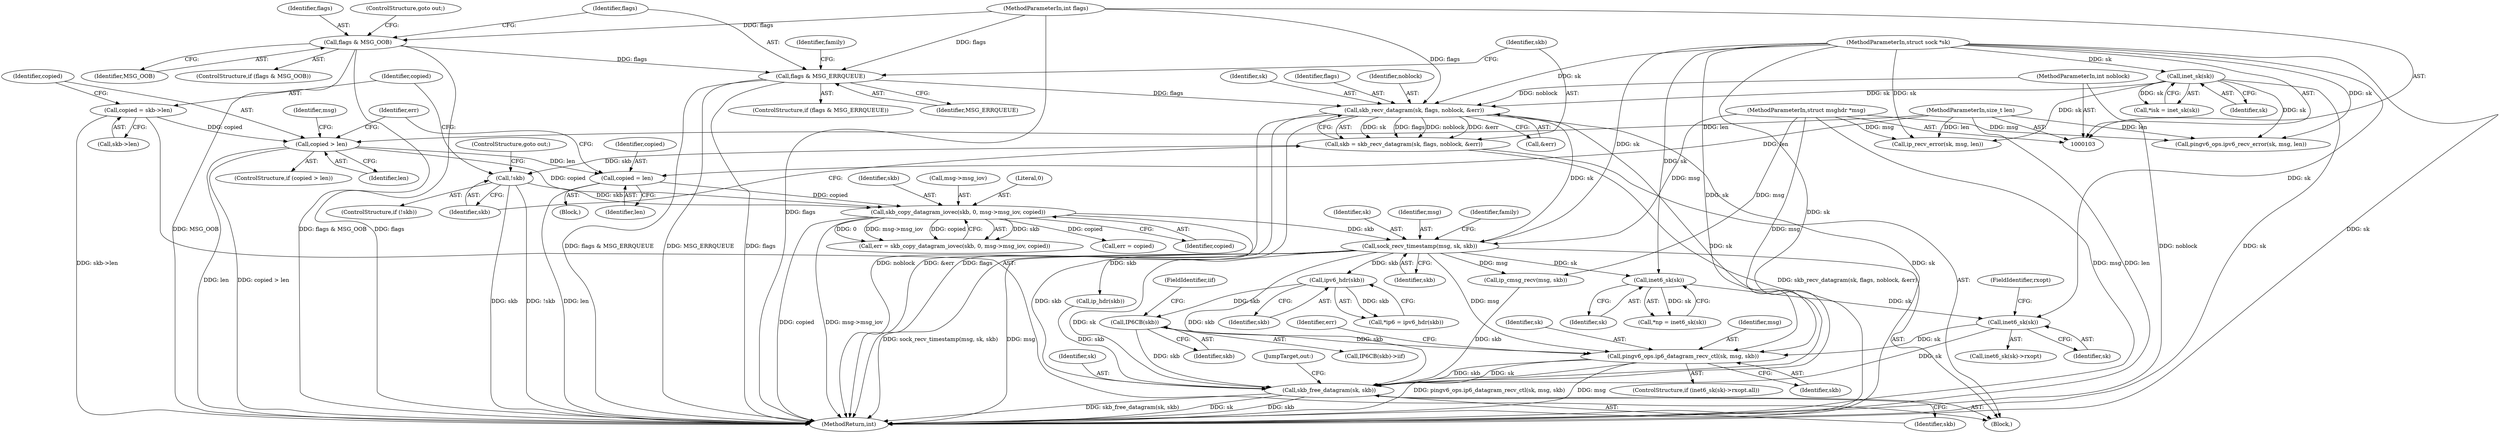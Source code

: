 digraph "0_linux_bceaa90240b6019ed73b49965eac7d167610be69_0@API" {
"1000350" [label="(Call,pingv6_ops.ip6_datagram_recv_ctl(sk, msg, skb))"];
"1000346" [label="(Call,inet6_sk(sk))"];
"1000277" [label="(Call,inet6_sk(sk))"];
"1000209" [label="(Call,sock_recv_timestamp(msg, sk, skb))"];
"1000106" [label="(MethodParameterIn,struct msghdr *msg)"];
"1000169" [label="(Call,skb_recv_datagram(sk, flags, noblock, &err))"];
"1000115" [label="(Call,inet_sk(sk))"];
"1000105" [label="(MethodParameterIn,struct sock *sk)"];
"1000142" [label="(Call,flags & MSG_ERRQUEUE)"];
"1000137" [label="(Call,flags & MSG_OOB)"];
"1000109" [label="(MethodParameterIn,int flags)"];
"1000108" [label="(MethodParameterIn,int noblock)"];
"1000199" [label="(Call,skb_copy_datagram_iovec(skb, 0, msg->msg_iov, copied))"];
"1000176" [label="(Call,!skb)"];
"1000167" [label="(Call,skb = skb_recv_datagram(sk, flags, noblock, &err))"];
"1000185" [label="(Call,copied > len)"];
"1000179" [label="(Call,copied = skb->len)"];
"1000107" [label="(MethodParameterIn,size_t len)"];
"1000194" [label="(Call,copied = len)"];
"1000334" [label="(Call,IP6CB(skb))"];
"1000282" [label="(Call,ipv6_hdr(skb))"];
"1000361" [label="(Call,skb_free_datagram(sk, skb))"];
"1000177" [label="(Identifier,skb)"];
"1000215" [label="(Identifier,family)"];
"1000333" [label="(Call,IP6CB(skb)->iif)"];
"1000111" [label="(Block,)"];
"1000350" [label="(Call,pingv6_ops.ip6_datagram_recv_ctl(sk, msg, skb))"];
"1000358" [label="(Identifier,err)"];
"1000108" [label="(MethodParameterIn,int noblock)"];
"1000116" [label="(Identifier,sk)"];
"1000171" [label="(Identifier,flags)"];
"1000172" [label="(Identifier,noblock)"];
"1000265" [label="(Call,ip_cmsg_recv(msg, skb))"];
"1000277" [label="(Call,inet6_sk(sk))"];
"1000180" [label="(Identifier,copied)"];
"1000361" [label="(Call,skb_free_datagram(sk, skb))"];
"1000142" [label="(Call,flags & MSG_ERRQUEUE)"];
"1000184" [label="(ControlStructure,if (copied > len))"];
"1000345" [label="(Call,inet6_sk(sk)->rxopt)"];
"1000199" [label="(Call,skb_copy_datagram_iovec(skb, 0, msg->msg_iov, copied))"];
"1000357" [label="(Call,err = copied)"];
"1000113" [label="(Call,*isk = inet_sk(sk))"];
"1000109" [label="(MethodParameterIn,int flags)"];
"1000278" [label="(Identifier,sk)"];
"1000335" [label="(Identifier,skb)"];
"1000348" [label="(FieldIdentifier,rxopt)"];
"1000347" [label="(Identifier,sk)"];
"1000139" [label="(Identifier,MSG_OOB)"];
"1000187" [label="(Identifier,len)"];
"1000173" [label="(Call,&err)"];
"1000115" [label="(Call,inet_sk(sk))"];
"1000280" [label="(Call,*ip6 = ipv6_hdr(skb))"];
"1000343" [label="(ControlStructure,if (inet6_sk(sk)->rxopt.all))"];
"1000346" [label="(Call,inet6_sk(sk))"];
"1000336" [label="(FieldIdentifier,iif)"];
"1000194" [label="(Call,copied = len)"];
"1000205" [label="(Identifier,copied)"];
"1000353" [label="(Identifier,skb)"];
"1000211" [label="(Identifier,sk)"];
"1000175" [label="(ControlStructure,if (!skb))"];
"1000196" [label="(Identifier,len)"];
"1000152" [label="(Call,ip_recv_error(sk, msg, len))"];
"1000106" [label="(MethodParameterIn,struct msghdr *msg)"];
"1000202" [label="(Call,msg->msg_iov)"];
"1000185" [label="(Call,copied > len)"];
"1000370" [label="(MethodReturn,int)"];
"1000168" [label="(Identifier,skb)"];
"1000188" [label="(Block,)"];
"1000283" [label="(Identifier,skb)"];
"1000141" [label="(ControlStructure,if (flags & MSG_ERRQUEUE))"];
"1000169" [label="(Call,skb_recv_datagram(sk, flags, noblock, &err))"];
"1000191" [label="(Identifier,msg)"];
"1000210" [label="(Identifier,msg)"];
"1000275" [label="(Call,*np = inet6_sk(sk))"];
"1000351" [label="(Identifier,sk)"];
"1000195" [label="(Identifier,copied)"];
"1000107" [label="(MethodParameterIn,size_t len)"];
"1000282" [label="(Call,ipv6_hdr(skb))"];
"1000362" [label="(Identifier,sk)"];
"1000181" [label="(Call,skb->len)"];
"1000138" [label="(Identifier,flags)"];
"1000167" [label="(Call,skb = skb_recv_datagram(sk, flags, noblock, &err))"];
"1000178" [label="(ControlStructure,goto out;)"];
"1000243" [label="(Call,ip_hdr(skb))"];
"1000209" [label="(Call,sock_recv_timestamp(msg, sk, skb))"];
"1000352" [label="(Identifier,msg)"];
"1000186" [label="(Identifier,copied)"];
"1000334" [label="(Call,IP6CB(skb))"];
"1000176" [label="(Call,!skb)"];
"1000148" [label="(Identifier,family)"];
"1000163" [label="(Call,pingv6_ops.ipv6_recv_error(sk, msg, len))"];
"1000140" [label="(ControlStructure,goto out;)"];
"1000137" [label="(Call,flags & MSG_OOB)"];
"1000212" [label="(Identifier,skb)"];
"1000144" [label="(Identifier,MSG_ERRQUEUE)"];
"1000179" [label="(Call,copied = skb->len)"];
"1000201" [label="(Literal,0)"];
"1000363" [label="(Identifier,skb)"];
"1000170" [label="(Identifier,sk)"];
"1000136" [label="(ControlStructure,if (flags & MSG_OOB))"];
"1000364" [label="(JumpTarget,out:)"];
"1000197" [label="(Call,err = skb_copy_datagram_iovec(skb, 0, msg->msg_iov, copied))"];
"1000105" [label="(MethodParameterIn,struct sock *sk)"];
"1000198" [label="(Identifier,err)"];
"1000200" [label="(Identifier,skb)"];
"1000143" [label="(Identifier,flags)"];
"1000350" -> "1000343"  [label="AST: "];
"1000350" -> "1000353"  [label="CFG: "];
"1000351" -> "1000350"  [label="AST: "];
"1000352" -> "1000350"  [label="AST: "];
"1000353" -> "1000350"  [label="AST: "];
"1000358" -> "1000350"  [label="CFG: "];
"1000350" -> "1000370"  [label="DDG: pingv6_ops.ip6_datagram_recv_ctl(sk, msg, skb)"];
"1000350" -> "1000370"  [label="DDG: msg"];
"1000346" -> "1000350"  [label="DDG: sk"];
"1000105" -> "1000350"  [label="DDG: sk"];
"1000209" -> "1000350"  [label="DDG: msg"];
"1000106" -> "1000350"  [label="DDG: msg"];
"1000334" -> "1000350"  [label="DDG: skb"];
"1000350" -> "1000361"  [label="DDG: sk"];
"1000350" -> "1000361"  [label="DDG: skb"];
"1000346" -> "1000345"  [label="AST: "];
"1000346" -> "1000347"  [label="CFG: "];
"1000347" -> "1000346"  [label="AST: "];
"1000348" -> "1000346"  [label="CFG: "];
"1000277" -> "1000346"  [label="DDG: sk"];
"1000105" -> "1000346"  [label="DDG: sk"];
"1000346" -> "1000361"  [label="DDG: sk"];
"1000277" -> "1000275"  [label="AST: "];
"1000277" -> "1000278"  [label="CFG: "];
"1000278" -> "1000277"  [label="AST: "];
"1000275" -> "1000277"  [label="CFG: "];
"1000277" -> "1000275"  [label="DDG: sk"];
"1000209" -> "1000277"  [label="DDG: sk"];
"1000105" -> "1000277"  [label="DDG: sk"];
"1000209" -> "1000111"  [label="AST: "];
"1000209" -> "1000212"  [label="CFG: "];
"1000210" -> "1000209"  [label="AST: "];
"1000211" -> "1000209"  [label="AST: "];
"1000212" -> "1000209"  [label="AST: "];
"1000215" -> "1000209"  [label="CFG: "];
"1000209" -> "1000370"  [label="DDG: sock_recv_timestamp(msg, sk, skb)"];
"1000209" -> "1000370"  [label="DDG: msg"];
"1000106" -> "1000209"  [label="DDG: msg"];
"1000169" -> "1000209"  [label="DDG: sk"];
"1000105" -> "1000209"  [label="DDG: sk"];
"1000199" -> "1000209"  [label="DDG: skb"];
"1000209" -> "1000243"  [label="DDG: skb"];
"1000209" -> "1000265"  [label="DDG: msg"];
"1000209" -> "1000282"  [label="DDG: skb"];
"1000209" -> "1000361"  [label="DDG: sk"];
"1000209" -> "1000361"  [label="DDG: skb"];
"1000106" -> "1000103"  [label="AST: "];
"1000106" -> "1000370"  [label="DDG: msg"];
"1000106" -> "1000152"  [label="DDG: msg"];
"1000106" -> "1000163"  [label="DDG: msg"];
"1000106" -> "1000265"  [label="DDG: msg"];
"1000169" -> "1000167"  [label="AST: "];
"1000169" -> "1000173"  [label="CFG: "];
"1000170" -> "1000169"  [label="AST: "];
"1000171" -> "1000169"  [label="AST: "];
"1000172" -> "1000169"  [label="AST: "];
"1000173" -> "1000169"  [label="AST: "];
"1000167" -> "1000169"  [label="CFG: "];
"1000169" -> "1000370"  [label="DDG: noblock"];
"1000169" -> "1000370"  [label="DDG: &err"];
"1000169" -> "1000370"  [label="DDG: flags"];
"1000169" -> "1000370"  [label="DDG: sk"];
"1000169" -> "1000167"  [label="DDG: sk"];
"1000169" -> "1000167"  [label="DDG: flags"];
"1000169" -> "1000167"  [label="DDG: noblock"];
"1000169" -> "1000167"  [label="DDG: &err"];
"1000115" -> "1000169"  [label="DDG: sk"];
"1000105" -> "1000169"  [label="DDG: sk"];
"1000142" -> "1000169"  [label="DDG: flags"];
"1000109" -> "1000169"  [label="DDG: flags"];
"1000108" -> "1000169"  [label="DDG: noblock"];
"1000169" -> "1000361"  [label="DDG: sk"];
"1000115" -> "1000113"  [label="AST: "];
"1000115" -> "1000116"  [label="CFG: "];
"1000116" -> "1000115"  [label="AST: "];
"1000113" -> "1000115"  [label="CFG: "];
"1000115" -> "1000370"  [label="DDG: sk"];
"1000115" -> "1000113"  [label="DDG: sk"];
"1000105" -> "1000115"  [label="DDG: sk"];
"1000115" -> "1000152"  [label="DDG: sk"];
"1000115" -> "1000163"  [label="DDG: sk"];
"1000105" -> "1000103"  [label="AST: "];
"1000105" -> "1000370"  [label="DDG: sk"];
"1000105" -> "1000152"  [label="DDG: sk"];
"1000105" -> "1000163"  [label="DDG: sk"];
"1000105" -> "1000361"  [label="DDG: sk"];
"1000142" -> "1000141"  [label="AST: "];
"1000142" -> "1000144"  [label="CFG: "];
"1000143" -> "1000142"  [label="AST: "];
"1000144" -> "1000142"  [label="AST: "];
"1000148" -> "1000142"  [label="CFG: "];
"1000168" -> "1000142"  [label="CFG: "];
"1000142" -> "1000370"  [label="DDG: flags & MSG_ERRQUEUE"];
"1000142" -> "1000370"  [label="DDG: MSG_ERRQUEUE"];
"1000142" -> "1000370"  [label="DDG: flags"];
"1000137" -> "1000142"  [label="DDG: flags"];
"1000109" -> "1000142"  [label="DDG: flags"];
"1000137" -> "1000136"  [label="AST: "];
"1000137" -> "1000139"  [label="CFG: "];
"1000138" -> "1000137"  [label="AST: "];
"1000139" -> "1000137"  [label="AST: "];
"1000140" -> "1000137"  [label="CFG: "];
"1000143" -> "1000137"  [label="CFG: "];
"1000137" -> "1000370"  [label="DDG: MSG_OOB"];
"1000137" -> "1000370"  [label="DDG: flags"];
"1000137" -> "1000370"  [label="DDG: flags & MSG_OOB"];
"1000109" -> "1000137"  [label="DDG: flags"];
"1000109" -> "1000103"  [label="AST: "];
"1000109" -> "1000370"  [label="DDG: flags"];
"1000108" -> "1000103"  [label="AST: "];
"1000108" -> "1000370"  [label="DDG: noblock"];
"1000199" -> "1000197"  [label="AST: "];
"1000199" -> "1000205"  [label="CFG: "];
"1000200" -> "1000199"  [label="AST: "];
"1000201" -> "1000199"  [label="AST: "];
"1000202" -> "1000199"  [label="AST: "];
"1000205" -> "1000199"  [label="AST: "];
"1000197" -> "1000199"  [label="CFG: "];
"1000199" -> "1000370"  [label="DDG: copied"];
"1000199" -> "1000370"  [label="DDG: msg->msg_iov"];
"1000199" -> "1000197"  [label="DDG: skb"];
"1000199" -> "1000197"  [label="DDG: 0"];
"1000199" -> "1000197"  [label="DDG: msg->msg_iov"];
"1000199" -> "1000197"  [label="DDG: copied"];
"1000176" -> "1000199"  [label="DDG: skb"];
"1000185" -> "1000199"  [label="DDG: copied"];
"1000194" -> "1000199"  [label="DDG: copied"];
"1000199" -> "1000357"  [label="DDG: copied"];
"1000199" -> "1000361"  [label="DDG: skb"];
"1000176" -> "1000175"  [label="AST: "];
"1000176" -> "1000177"  [label="CFG: "];
"1000177" -> "1000176"  [label="AST: "];
"1000178" -> "1000176"  [label="CFG: "];
"1000180" -> "1000176"  [label="CFG: "];
"1000176" -> "1000370"  [label="DDG: !skb"];
"1000176" -> "1000370"  [label="DDG: skb"];
"1000167" -> "1000176"  [label="DDG: skb"];
"1000167" -> "1000111"  [label="AST: "];
"1000168" -> "1000167"  [label="AST: "];
"1000177" -> "1000167"  [label="CFG: "];
"1000167" -> "1000370"  [label="DDG: skb_recv_datagram(sk, flags, noblock, &err)"];
"1000185" -> "1000184"  [label="AST: "];
"1000185" -> "1000187"  [label="CFG: "];
"1000186" -> "1000185"  [label="AST: "];
"1000187" -> "1000185"  [label="AST: "];
"1000191" -> "1000185"  [label="CFG: "];
"1000198" -> "1000185"  [label="CFG: "];
"1000185" -> "1000370"  [label="DDG: copied > len"];
"1000185" -> "1000370"  [label="DDG: len"];
"1000179" -> "1000185"  [label="DDG: copied"];
"1000107" -> "1000185"  [label="DDG: len"];
"1000185" -> "1000194"  [label="DDG: len"];
"1000179" -> "1000111"  [label="AST: "];
"1000179" -> "1000181"  [label="CFG: "];
"1000180" -> "1000179"  [label="AST: "];
"1000181" -> "1000179"  [label="AST: "];
"1000186" -> "1000179"  [label="CFG: "];
"1000179" -> "1000370"  [label="DDG: skb->len"];
"1000107" -> "1000103"  [label="AST: "];
"1000107" -> "1000370"  [label="DDG: len"];
"1000107" -> "1000152"  [label="DDG: len"];
"1000107" -> "1000163"  [label="DDG: len"];
"1000107" -> "1000194"  [label="DDG: len"];
"1000194" -> "1000188"  [label="AST: "];
"1000194" -> "1000196"  [label="CFG: "];
"1000195" -> "1000194"  [label="AST: "];
"1000196" -> "1000194"  [label="AST: "];
"1000198" -> "1000194"  [label="CFG: "];
"1000194" -> "1000370"  [label="DDG: len"];
"1000334" -> "1000333"  [label="AST: "];
"1000334" -> "1000335"  [label="CFG: "];
"1000335" -> "1000334"  [label="AST: "];
"1000336" -> "1000334"  [label="CFG: "];
"1000282" -> "1000334"  [label="DDG: skb"];
"1000334" -> "1000361"  [label="DDG: skb"];
"1000282" -> "1000280"  [label="AST: "];
"1000282" -> "1000283"  [label="CFG: "];
"1000283" -> "1000282"  [label="AST: "];
"1000280" -> "1000282"  [label="CFG: "];
"1000282" -> "1000280"  [label="DDG: skb"];
"1000361" -> "1000111"  [label="AST: "];
"1000361" -> "1000363"  [label="CFG: "];
"1000362" -> "1000361"  [label="AST: "];
"1000363" -> "1000361"  [label="AST: "];
"1000364" -> "1000361"  [label="CFG: "];
"1000361" -> "1000370"  [label="DDG: skb_free_datagram(sk, skb)"];
"1000361" -> "1000370"  [label="DDG: sk"];
"1000361" -> "1000370"  [label="DDG: skb"];
"1000265" -> "1000361"  [label="DDG: skb"];
"1000243" -> "1000361"  [label="DDG: skb"];
}
